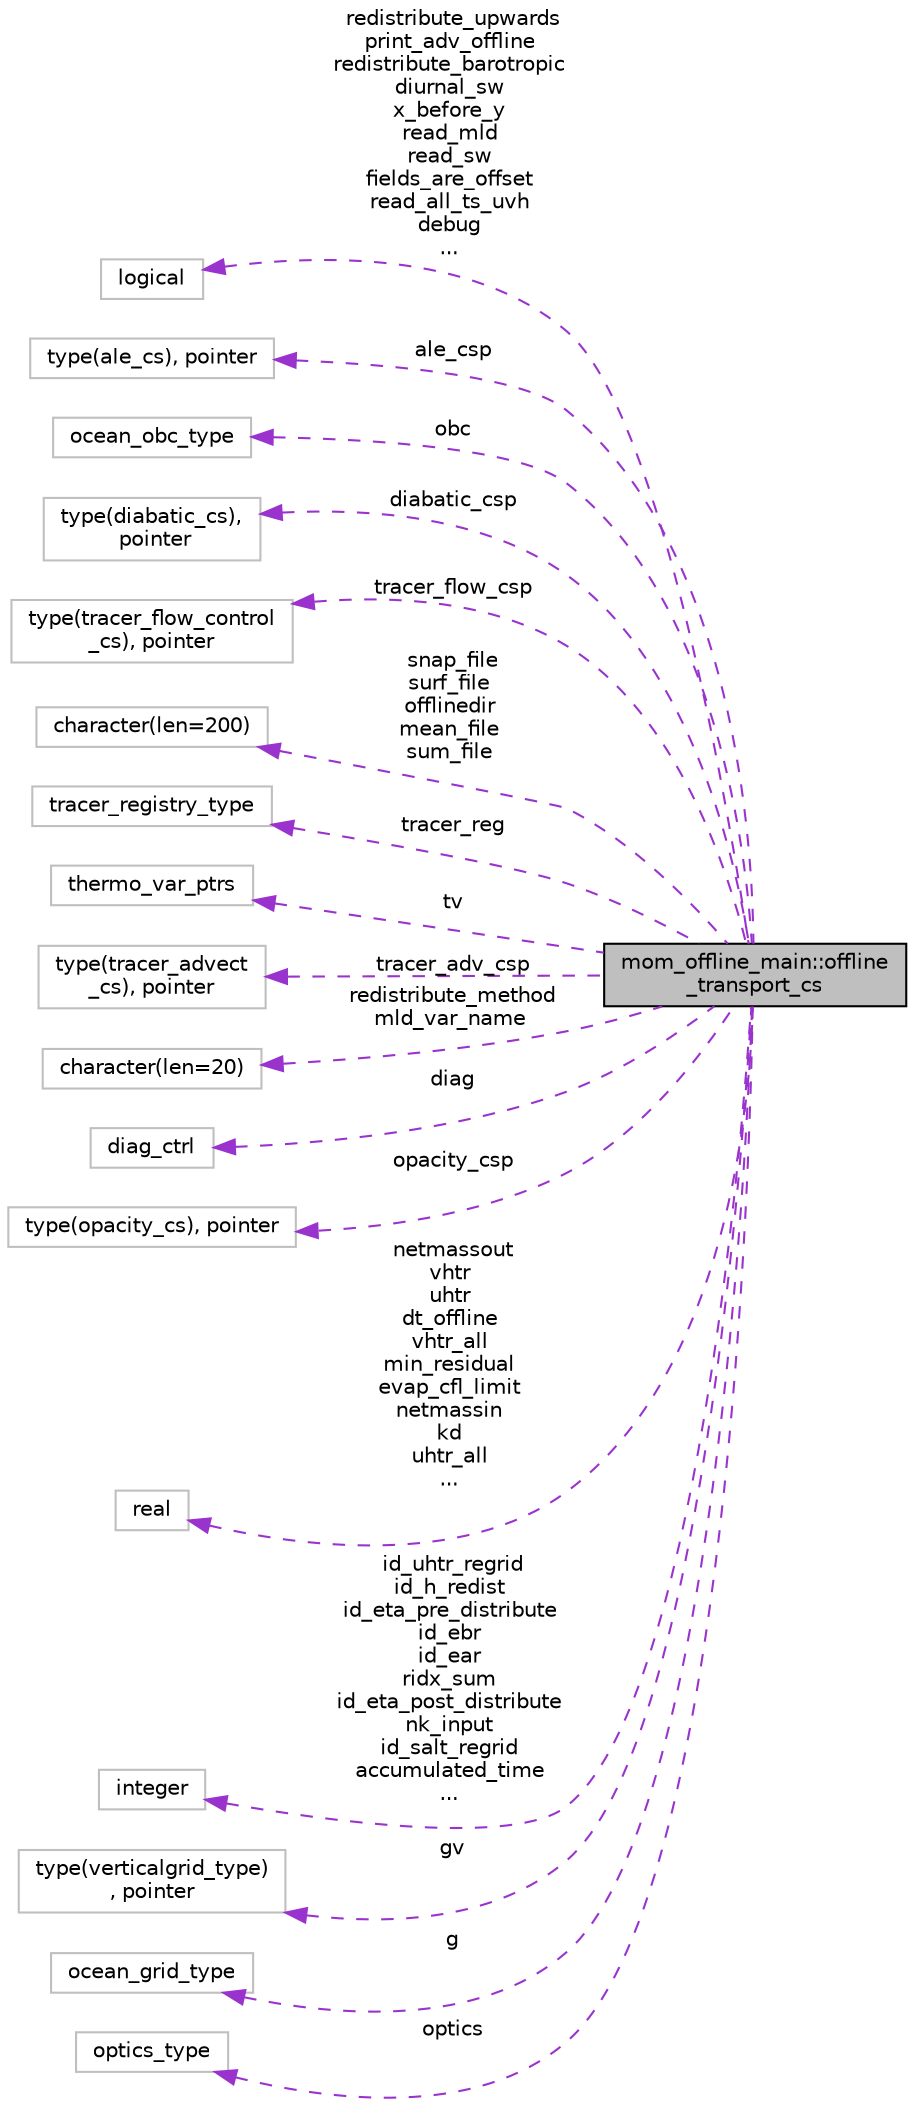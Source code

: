 digraph "mom_offline_main::offline_transport_cs"
{
 // INTERACTIVE_SVG=YES
 // LATEX_PDF_SIZE
  edge [fontname="Helvetica",fontsize="10",labelfontname="Helvetica",labelfontsize="10"];
  node [fontname="Helvetica",fontsize="10",shape=record];
  rankdir="LR";
  Node1 [label="mom_offline_main::offline\l_transport_cs",height=0.2,width=0.4,color="black", fillcolor="grey75", style="filled", fontcolor="black",tooltip="The control structure for the offline transport module."];
  Node2 -> Node1 [dir="back",color="darkorchid3",fontsize="10",style="dashed",label=" redistribute_upwards\nprint_adv_offline\nredistribute_barotropic\ndiurnal_sw\nx_before_y\nread_mld\nread_sw\nfields_are_offset\nread_all_ts_uvh\ndebug\n..." ,fontname="Helvetica"];
  Node2 [label="logical",height=0.2,width=0.4,color="grey75", fillcolor="white", style="filled",tooltip=" "];
  Node3 -> Node1 [dir="back",color="darkorchid3",fontsize="10",style="dashed",label=" ale_csp" ,fontname="Helvetica"];
  Node3 [label="type(ale_cs), pointer",height=0.2,width=0.4,color="grey75", fillcolor="white", style="filled",tooltip=" "];
  Node4 -> Node1 [dir="back",color="darkorchid3",fontsize="10",style="dashed",label=" obc" ,fontname="Helvetica"];
  Node4 [label="ocean_obc_type",height=0.2,width=0.4,color="grey75", fillcolor="white", style="filled",tooltip=" "];
  Node5 -> Node1 [dir="back",color="darkorchid3",fontsize="10",style="dashed",label=" diabatic_csp" ,fontname="Helvetica"];
  Node5 [label="type(diabatic_cs),\l pointer",height=0.2,width=0.4,color="grey75", fillcolor="white", style="filled",tooltip=" "];
  Node6 -> Node1 [dir="back",color="darkorchid3",fontsize="10",style="dashed",label=" tracer_flow_csp" ,fontname="Helvetica"];
  Node6 [label="type(tracer_flow_control\l_cs), pointer",height=0.2,width=0.4,color="grey75", fillcolor="white", style="filled",tooltip=" "];
  Node7 -> Node1 [dir="back",color="darkorchid3",fontsize="10",style="dashed",label=" snap_file\nsurf_file\nofflinedir\nmean_file\nsum_file" ,fontname="Helvetica"];
  Node7 [label="character(len=200)",height=0.2,width=0.4,color="grey75", fillcolor="white", style="filled",tooltip=" "];
  Node8 -> Node1 [dir="back",color="darkorchid3",fontsize="10",style="dashed",label=" tracer_reg" ,fontname="Helvetica"];
  Node8 [label="tracer_registry_type",height=0.2,width=0.4,color="grey75", fillcolor="white", style="filled",tooltip=" "];
  Node9 -> Node1 [dir="back",color="darkorchid3",fontsize="10",style="dashed",label=" tv" ,fontname="Helvetica"];
  Node9 [label="thermo_var_ptrs",height=0.2,width=0.4,color="grey75", fillcolor="white", style="filled",tooltip=" "];
  Node10 -> Node1 [dir="back",color="darkorchid3",fontsize="10",style="dashed",label=" tracer_adv_csp" ,fontname="Helvetica"];
  Node10 [label="type(tracer_advect\l_cs), pointer",height=0.2,width=0.4,color="grey75", fillcolor="white", style="filled",tooltip=" "];
  Node11 -> Node1 [dir="back",color="darkorchid3",fontsize="10",style="dashed",label=" redistribute_method\nmld_var_name" ,fontname="Helvetica"];
  Node11 [label="character(len=20)",height=0.2,width=0.4,color="grey75", fillcolor="white", style="filled",tooltip=" "];
  Node12 -> Node1 [dir="back",color="darkorchid3",fontsize="10",style="dashed",label=" diag" ,fontname="Helvetica"];
  Node12 [label="diag_ctrl",height=0.2,width=0.4,color="grey75", fillcolor="white", style="filled",tooltip=" "];
  Node13 -> Node1 [dir="back",color="darkorchid3",fontsize="10",style="dashed",label=" opacity_csp" ,fontname="Helvetica"];
  Node13 [label="type(opacity_cs), pointer",height=0.2,width=0.4,color="grey75", fillcolor="white", style="filled",tooltip=" "];
  Node14 -> Node1 [dir="back",color="darkorchid3",fontsize="10",style="dashed",label=" netmassout\nvhtr\nuhtr\ndt_offline\nvhtr_all\nmin_residual\nevap_cfl_limit\nnetmassin\nkd\nuhtr_all\n..." ,fontname="Helvetica"];
  Node14 [label="real",height=0.2,width=0.4,color="grey75", fillcolor="white", style="filled",tooltip=" "];
  Node15 -> Node1 [dir="back",color="darkorchid3",fontsize="10",style="dashed",label=" id_uhtr_regrid\nid_h_redist\nid_eta_pre_distribute\nid_ebr\nid_ear\nridx_sum\nid_eta_post_distribute\nnk_input\nid_salt_regrid\naccumulated_time\n..." ,fontname="Helvetica"];
  Node15 [label="integer",height=0.2,width=0.4,color="grey75", fillcolor="white", style="filled",tooltip=" "];
  Node16 -> Node1 [dir="back",color="darkorchid3",fontsize="10",style="dashed",label=" gv" ,fontname="Helvetica"];
  Node16 [label="type(verticalgrid_type)\l, pointer",height=0.2,width=0.4,color="grey75", fillcolor="white", style="filled",tooltip=" "];
  Node17 -> Node1 [dir="back",color="darkorchid3",fontsize="10",style="dashed",label=" g" ,fontname="Helvetica"];
  Node17 [label="ocean_grid_type",height=0.2,width=0.4,color="grey75", fillcolor="white", style="filled",tooltip=" "];
  Node18 -> Node1 [dir="back",color="darkorchid3",fontsize="10",style="dashed",label=" optics" ,fontname="Helvetica"];
  Node18 [label="optics_type",height=0.2,width=0.4,color="grey75", fillcolor="white", style="filled",tooltip=" "];
}
